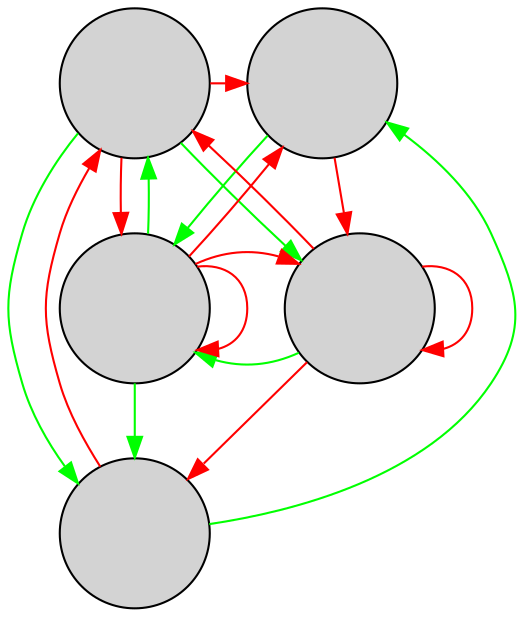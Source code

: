 digraph G {
  node [shape=circle fixedsize=true width=1 height=1 style=filled label="" ]
    bugC [ image="images/bug.png" ]
    groundC [ image="images/ground.png" ]
    poisonC [ image="images/poison.png" ]
    grassC [ image="images/grass.png" ]
    rockC [ image="images/rock.png" ]
  { rank=same; bugC groundC }
  { rank=same; poisonC grassC }
  { rank=same; rockC }
  poisonC -> poisonC [ color=red ]
  poisonC -> groundC [ color=red ]
  poisonC -> rockC [ color=red ]
  poisonC -> grassC [ color=green ]
  groundC -> poisonC [ color=green ]
  groundC -> rockC [ color=green ]
  groundC -> bugC [ color=red ]
  groundC -> grassC [ color=red ]
  rockC -> groundC [ color=red ]
  rockC -> bugC [ color=green ]
  bugC -> poisonC [ color=red ]
  bugC -> grassC [ color=green ]
  grassC -> poisonC [ color=red ]
  grassC -> groundC [ color=green ]
  grassC -> rockC [ color=green ]
  grassC -> bugC [ color=red ]
  grassC -> grassC [ color=red ]
}
